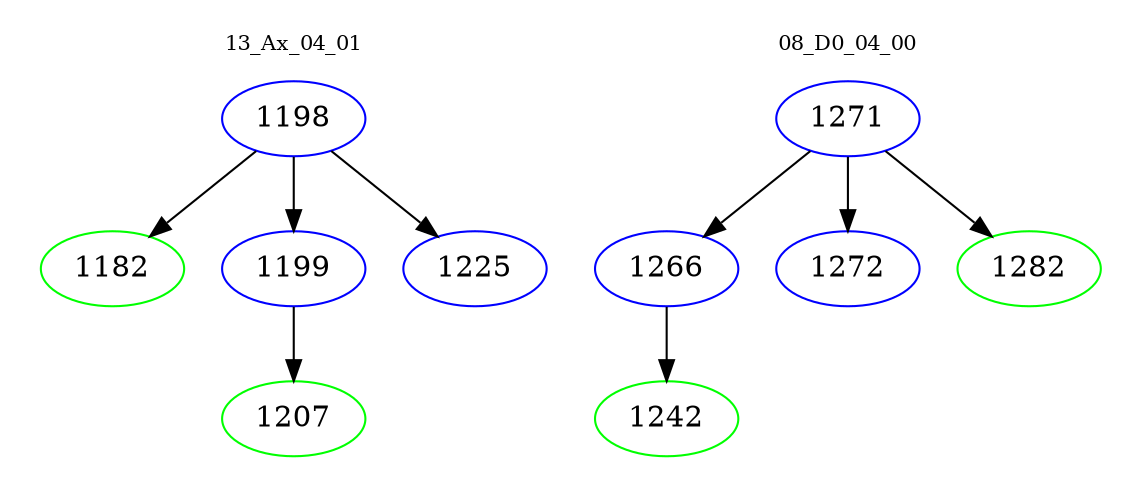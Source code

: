 digraph{
subgraph cluster_0 {
color = white
label = "13_Ax_04_01";
fontsize=10;
T0_1198 [label="1198", color="blue"]
T0_1198 -> T0_1182 [color="black"]
T0_1182 [label="1182", color="green"]
T0_1198 -> T0_1199 [color="black"]
T0_1199 [label="1199", color="blue"]
T0_1199 -> T0_1207 [color="black"]
T0_1207 [label="1207", color="green"]
T0_1198 -> T0_1225 [color="black"]
T0_1225 [label="1225", color="blue"]
}
subgraph cluster_1 {
color = white
label = "08_D0_04_00";
fontsize=10;
T1_1271 [label="1271", color="blue"]
T1_1271 -> T1_1266 [color="black"]
T1_1266 [label="1266", color="blue"]
T1_1266 -> T1_1242 [color="black"]
T1_1242 [label="1242", color="green"]
T1_1271 -> T1_1272 [color="black"]
T1_1272 [label="1272", color="blue"]
T1_1271 -> T1_1282 [color="black"]
T1_1282 [label="1282", color="green"]
}
}
